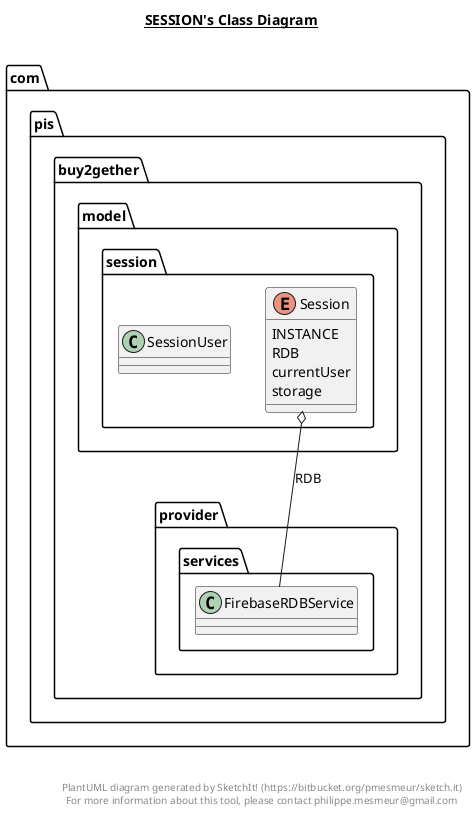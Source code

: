 @startuml

title __SESSION's Class Diagram__\n

  namespace com.pis.buy2gether {
    namespace model.session {
      enum Session {
        INSTANCE
        RDB
        currentUser
        storage
      }
    }
  }
  

  namespace com.pis.buy2gether {
    namespace model.session {
      class com.pis.buy2gether.model.session.SessionUser {
      }
    }
  }
  

  com.pis.buy2gether.model.session.Session o-- com.pis.buy2gether.provider.services.FirebaseRDBService : RDB


right footer


PlantUML diagram generated by SketchIt! (https://bitbucket.org/pmesmeur/sketch.it)
For more information about this tool, please contact philippe.mesmeur@gmail.com
endfooter

@enduml
